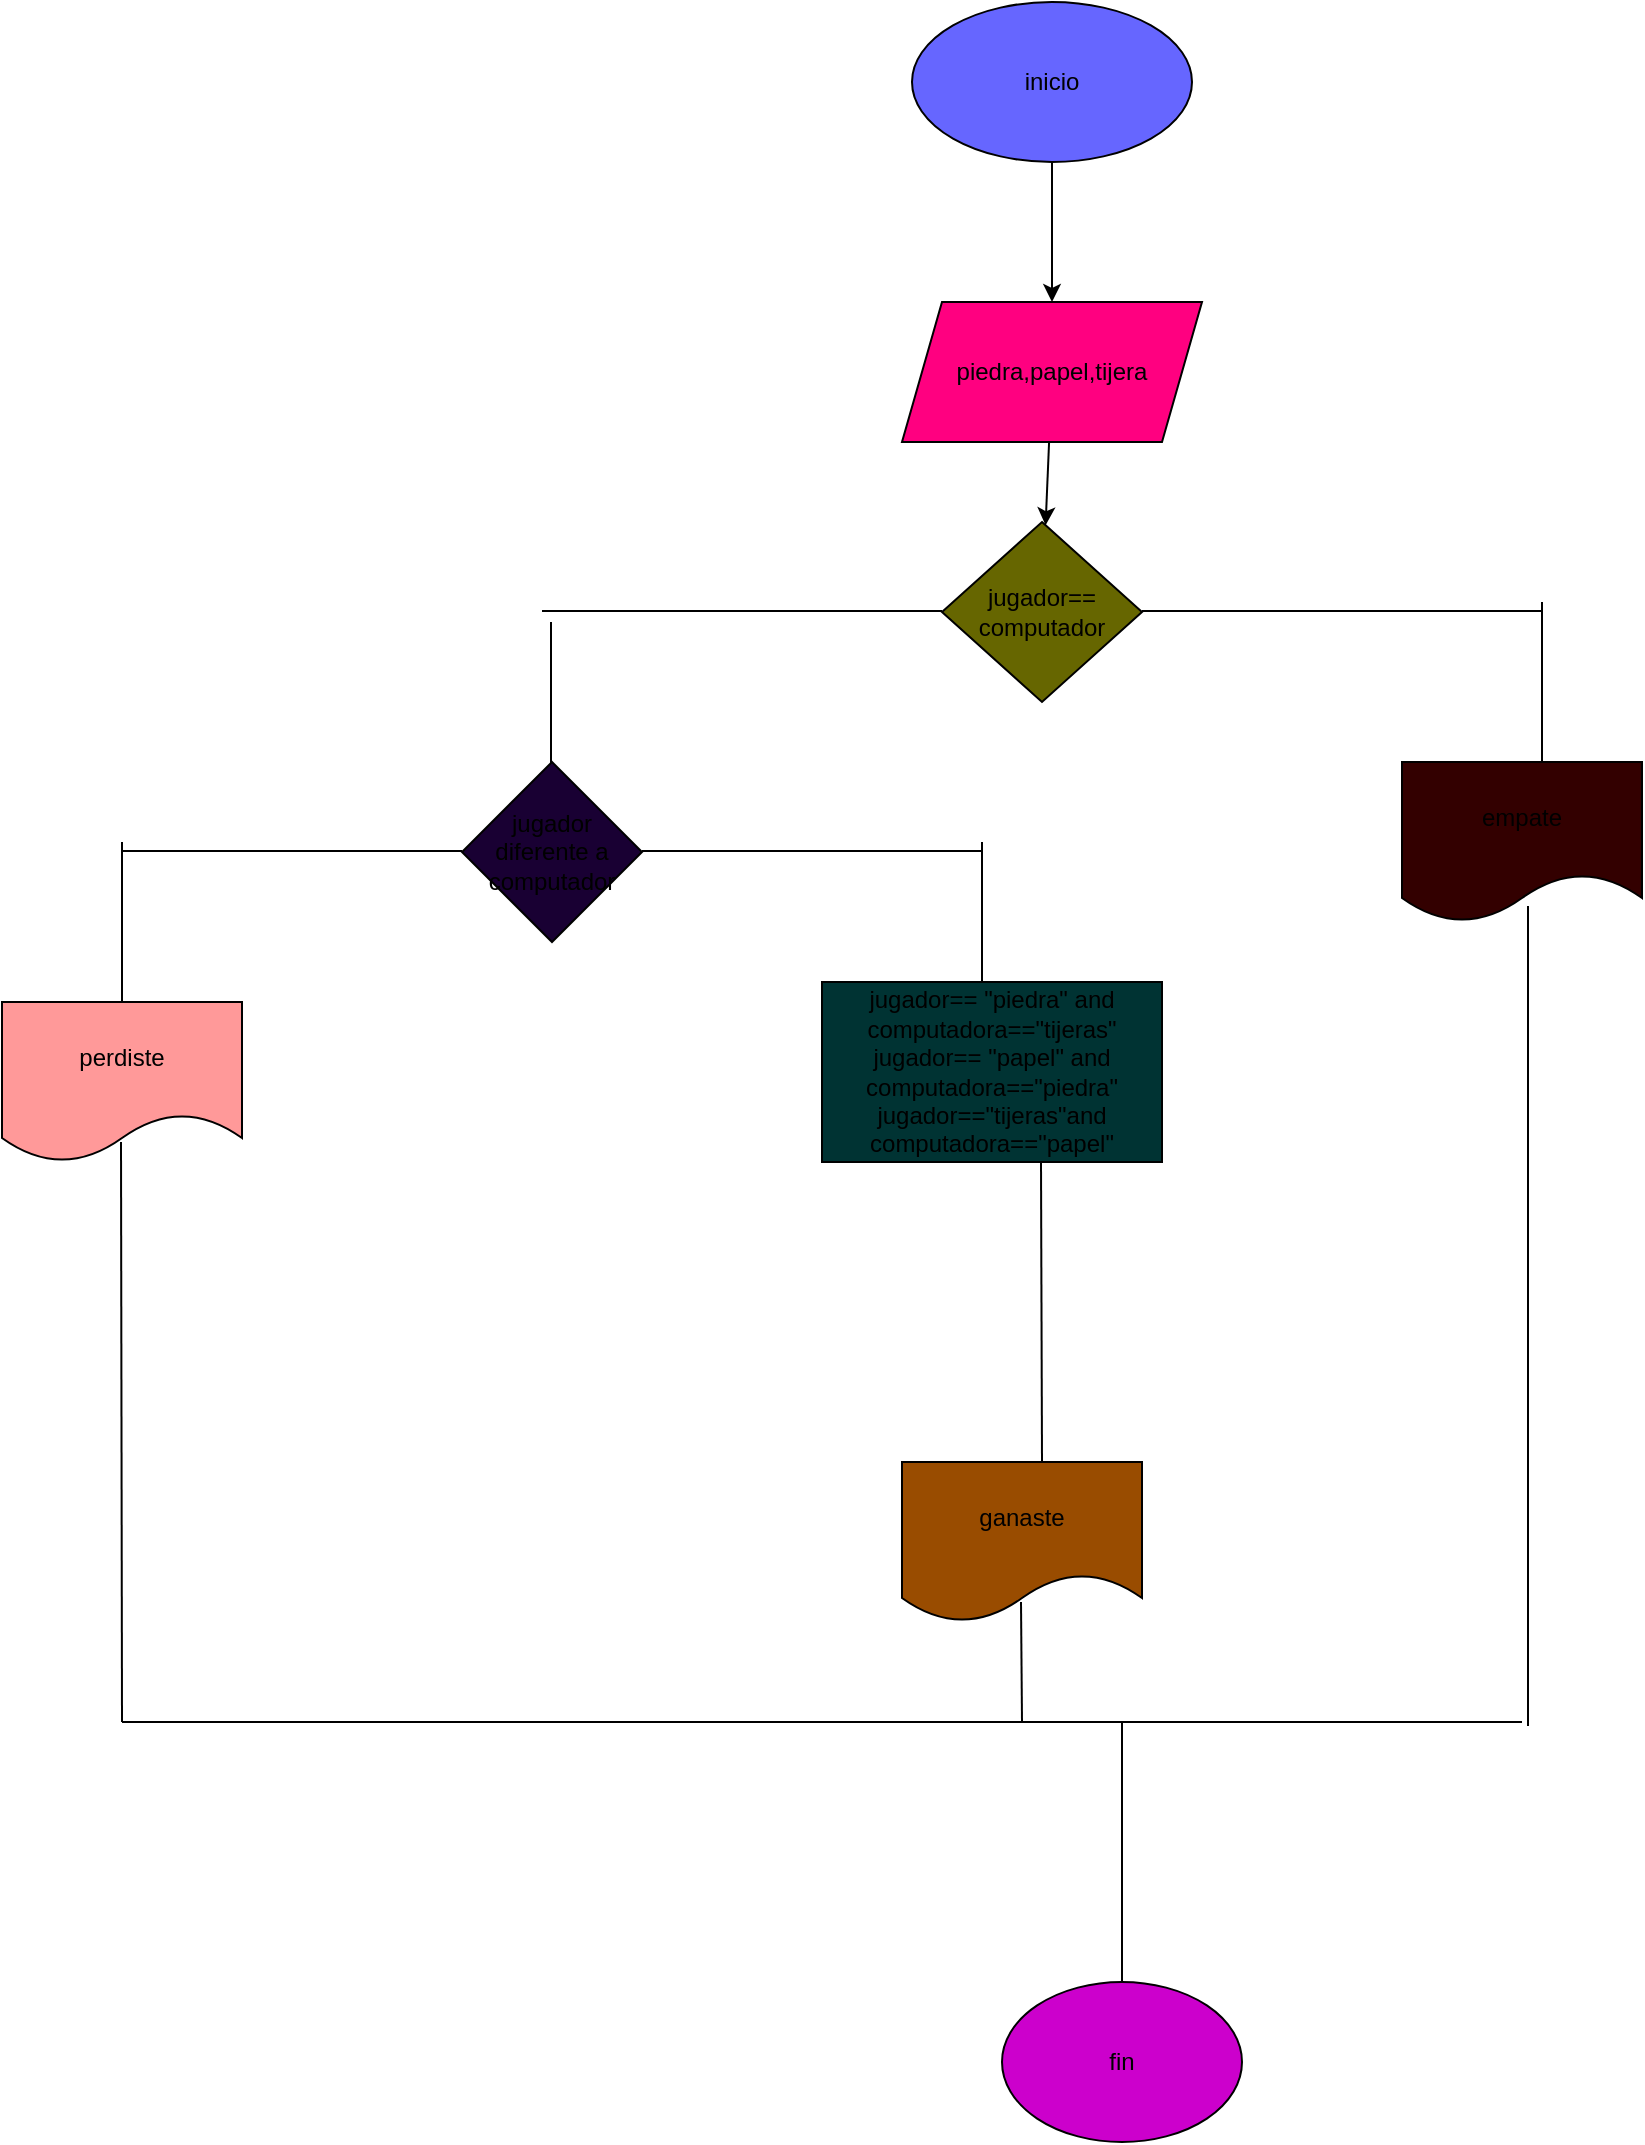 <mxfile>
    <diagram id="v5VmAFUharw26cIrNV-s" name="Página-1">
        <mxGraphModel dx="1483" dy="1576" grid="1" gridSize="10" guides="1" tooltips="1" connect="1" arrows="1" fold="1" page="1" pageScale="1" pageWidth="827" pageHeight="1169" math="0" shadow="0">
            <root>
                <mxCell id="0"/>
                <mxCell id="1" parent="0"/>
                <mxCell id="4" value="" style="edgeStyle=none;html=1;" edge="1" parent="1" source="2" target="3">
                    <mxGeometry relative="1" as="geometry"/>
                </mxCell>
                <mxCell id="2" value="inicio" style="ellipse;whiteSpace=wrap;html=1;fillColor=#6666FF;" vertex="1" parent="1">
                    <mxGeometry x="255" y="-10" width="140" height="80" as="geometry"/>
                </mxCell>
                <mxCell id="6" value="" style="edgeStyle=none;html=1;" edge="1" parent="1" source="3" target="5">
                    <mxGeometry relative="1" as="geometry"/>
                </mxCell>
                <mxCell id="3" value="piedra,papel,tijera" style="shape=parallelogram;perimeter=parallelogramPerimeter;whiteSpace=wrap;html=1;fixedSize=1;fillColor=#FF0080;" vertex="1" parent="1">
                    <mxGeometry x="250" y="140" width="150" height="70" as="geometry"/>
                </mxCell>
                <mxCell id="5" value="jugador==&lt;br&gt;computador" style="rhombus;whiteSpace=wrap;html=1;fillColor=#666600;" vertex="1" parent="1">
                    <mxGeometry x="270" y="250" width="100" height="90" as="geometry"/>
                </mxCell>
                <mxCell id="7" value="" style="endArrow=none;html=1;" edge="1" parent="1">
                    <mxGeometry width="50" height="50" relative="1" as="geometry">
                        <mxPoint x="70" y="294.5" as="sourcePoint"/>
                        <mxPoint x="270" y="294.5" as="targetPoint"/>
                    </mxGeometry>
                </mxCell>
                <mxCell id="8" value="" style="endArrow=none;html=1;" edge="1" parent="1">
                    <mxGeometry width="50" height="50" relative="1" as="geometry">
                        <mxPoint x="370" y="294.5" as="sourcePoint"/>
                        <mxPoint x="570" y="294.5" as="targetPoint"/>
                    </mxGeometry>
                </mxCell>
                <mxCell id="9" value="" style="endArrow=none;html=1;" edge="1" parent="1">
                    <mxGeometry width="50" height="50" relative="1" as="geometry">
                        <mxPoint x="74.5" y="380" as="sourcePoint"/>
                        <mxPoint x="74.5" y="300" as="targetPoint"/>
                    </mxGeometry>
                </mxCell>
                <mxCell id="10" value="jugador diferente a computador" style="rhombus;whiteSpace=wrap;html=1;fillColor=#190033;" vertex="1" parent="1">
                    <mxGeometry x="30" y="370" width="90" height="90" as="geometry"/>
                </mxCell>
                <mxCell id="11" value="" style="endArrow=none;html=1;" edge="1" parent="1">
                    <mxGeometry width="50" height="50" relative="1" as="geometry">
                        <mxPoint x="-140" y="414.5" as="sourcePoint"/>
                        <mxPoint x="30" y="414.5" as="targetPoint"/>
                    </mxGeometry>
                </mxCell>
                <mxCell id="12" value="" style="endArrow=none;html=1;" edge="1" parent="1">
                    <mxGeometry width="50" height="50" relative="1" as="geometry">
                        <mxPoint x="120" y="414.5" as="sourcePoint"/>
                        <mxPoint x="290" y="414.5" as="targetPoint"/>
                    </mxGeometry>
                </mxCell>
                <mxCell id="13" value="" style="endArrow=none;html=1;" edge="1" parent="1">
                    <mxGeometry width="50" height="50" relative="1" as="geometry">
                        <mxPoint x="570" y="370" as="sourcePoint"/>
                        <mxPoint x="570" y="290" as="targetPoint"/>
                    </mxGeometry>
                </mxCell>
                <mxCell id="14" value="empate" style="shape=document;whiteSpace=wrap;html=1;boundedLbl=1;fillColor=#330000;" vertex="1" parent="1">
                    <mxGeometry x="500" y="370" width="120" height="80" as="geometry"/>
                </mxCell>
                <mxCell id="15" value="" style="endArrow=none;html=1;" edge="1" parent="1">
                    <mxGeometry width="50" height="50" relative="1" as="geometry">
                        <mxPoint x="-140" y="490" as="sourcePoint"/>
                        <mxPoint x="-140" y="410" as="targetPoint"/>
                    </mxGeometry>
                </mxCell>
                <mxCell id="16" value="" style="endArrow=none;html=1;" edge="1" parent="1">
                    <mxGeometry width="50" height="50" relative="1" as="geometry">
                        <mxPoint x="290" y="490" as="sourcePoint"/>
                        <mxPoint x="290" y="410" as="targetPoint"/>
                    </mxGeometry>
                </mxCell>
                <mxCell id="17" value="perdiste" style="shape=document;whiteSpace=wrap;html=1;boundedLbl=1;fillColor=#FF9999;" vertex="1" parent="1">
                    <mxGeometry x="-200" y="490" width="120" height="80" as="geometry"/>
                </mxCell>
                <mxCell id="18" value="jugador== &quot;piedra&quot; and computadora==&quot;tijeras&quot;&lt;br&gt;jugador== &quot;papel&quot; and computadora==&quot;piedra&quot;&lt;br&gt;jugador==&quot;tijeras&quot;and computadora==&quot;papel&quot;" style="rounded=0;whiteSpace=wrap;html=1;fillColor=#003333;" vertex="1" parent="1">
                    <mxGeometry x="210" y="480" width="170" height="90" as="geometry"/>
                </mxCell>
                <mxCell id="19" value="" style="endArrow=none;html=1;" edge="1" parent="1">
                    <mxGeometry width="50" height="50" relative="1" as="geometry">
                        <mxPoint x="320" y="720" as="sourcePoint"/>
                        <mxPoint x="319.5" y="570" as="targetPoint"/>
                    </mxGeometry>
                </mxCell>
                <mxCell id="20" value="ganaste" style="shape=document;whiteSpace=wrap;html=1;boundedLbl=1;fillColor=#994C00;" vertex="1" parent="1">
                    <mxGeometry x="250" y="720" width="120" height="80" as="geometry"/>
                </mxCell>
                <mxCell id="21" value="" style="endArrow=none;html=1;entryX=0.525;entryY=0.9;entryDx=0;entryDy=0;entryPerimeter=0;" edge="1" parent="1" target="14">
                    <mxGeometry width="50" height="50" relative="1" as="geometry">
                        <mxPoint x="563" y="852" as="sourcePoint"/>
                        <mxPoint x="560" y="480" as="targetPoint"/>
                    </mxGeometry>
                </mxCell>
                <mxCell id="22" value="" style="endArrow=none;html=1;" edge="1" parent="1">
                    <mxGeometry width="50" height="50" relative="1" as="geometry">
                        <mxPoint x="310" y="850" as="sourcePoint"/>
                        <mxPoint x="309.5" y="790" as="targetPoint"/>
                    </mxGeometry>
                </mxCell>
                <mxCell id="23" value="" style="endArrow=none;html=1;" edge="1" parent="1">
                    <mxGeometry width="50" height="50" relative="1" as="geometry">
                        <mxPoint x="-140" y="850" as="sourcePoint"/>
                        <mxPoint x="-140.5" y="560" as="targetPoint"/>
                    </mxGeometry>
                </mxCell>
                <mxCell id="24" value="" style="endArrow=none;html=1;" edge="1" parent="1">
                    <mxGeometry width="50" height="50" relative="1" as="geometry">
                        <mxPoint x="-140" y="850" as="sourcePoint"/>
                        <mxPoint x="560" y="850" as="targetPoint"/>
                    </mxGeometry>
                </mxCell>
                <mxCell id="25" value="" style="endArrow=none;html=1;" edge="1" parent="1">
                    <mxGeometry width="50" height="50" relative="1" as="geometry">
                        <mxPoint x="360" y="850" as="sourcePoint"/>
                        <mxPoint x="360" y="980" as="targetPoint"/>
                    </mxGeometry>
                </mxCell>
                <mxCell id="27" value="fin" style="ellipse;whiteSpace=wrap;html=1;fillColor=#CC00CC;" vertex="1" parent="1">
                    <mxGeometry x="300" y="980" width="120" height="80" as="geometry"/>
                </mxCell>
            </root>
        </mxGraphModel>
    </diagram>
</mxfile>